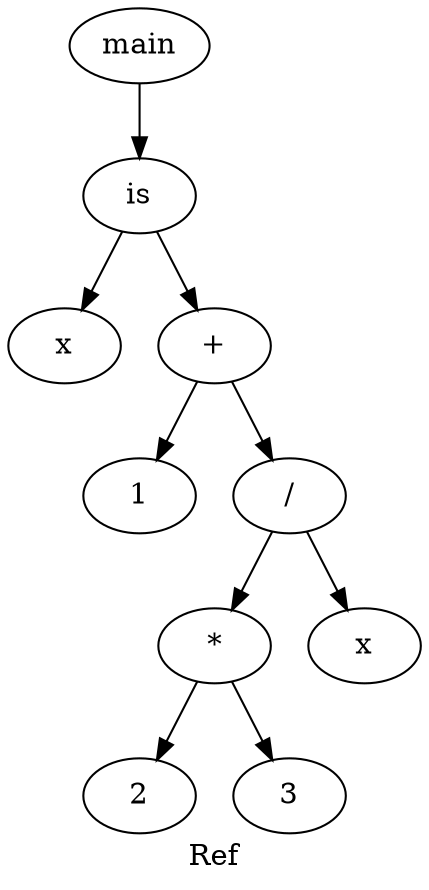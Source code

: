digraph grafo {
  label="Ref";
  88167088652352 [ label="main" ];
  88167088652352 -> 88167088652784;
  88167088652784 [ label="is" ];
  88167088652784 -> 88167088652736;
  88167088652736 [ label="x" ];
  88167088652784 -> 88167088652688;
  88167088652688 [ label="+" ];
  88167088652688 -> 88167088652400;
  88167088652400 [ label="1" ];
  88167088652688 -> 88167088652640;
  88167088652640 [ label="/" ];
  88167088652640 -> 88167088652544;
  88167088652544 [ label="*" ];
  88167088652544 -> 88167088652448;
  88167088652448 [ label="2" ];
  88167088652544 -> 88167088652496;
  88167088652496 [ label="3" ];
  88167088652640 -> 88167088652592;
  88167088652592 [ label="x" ];
}
